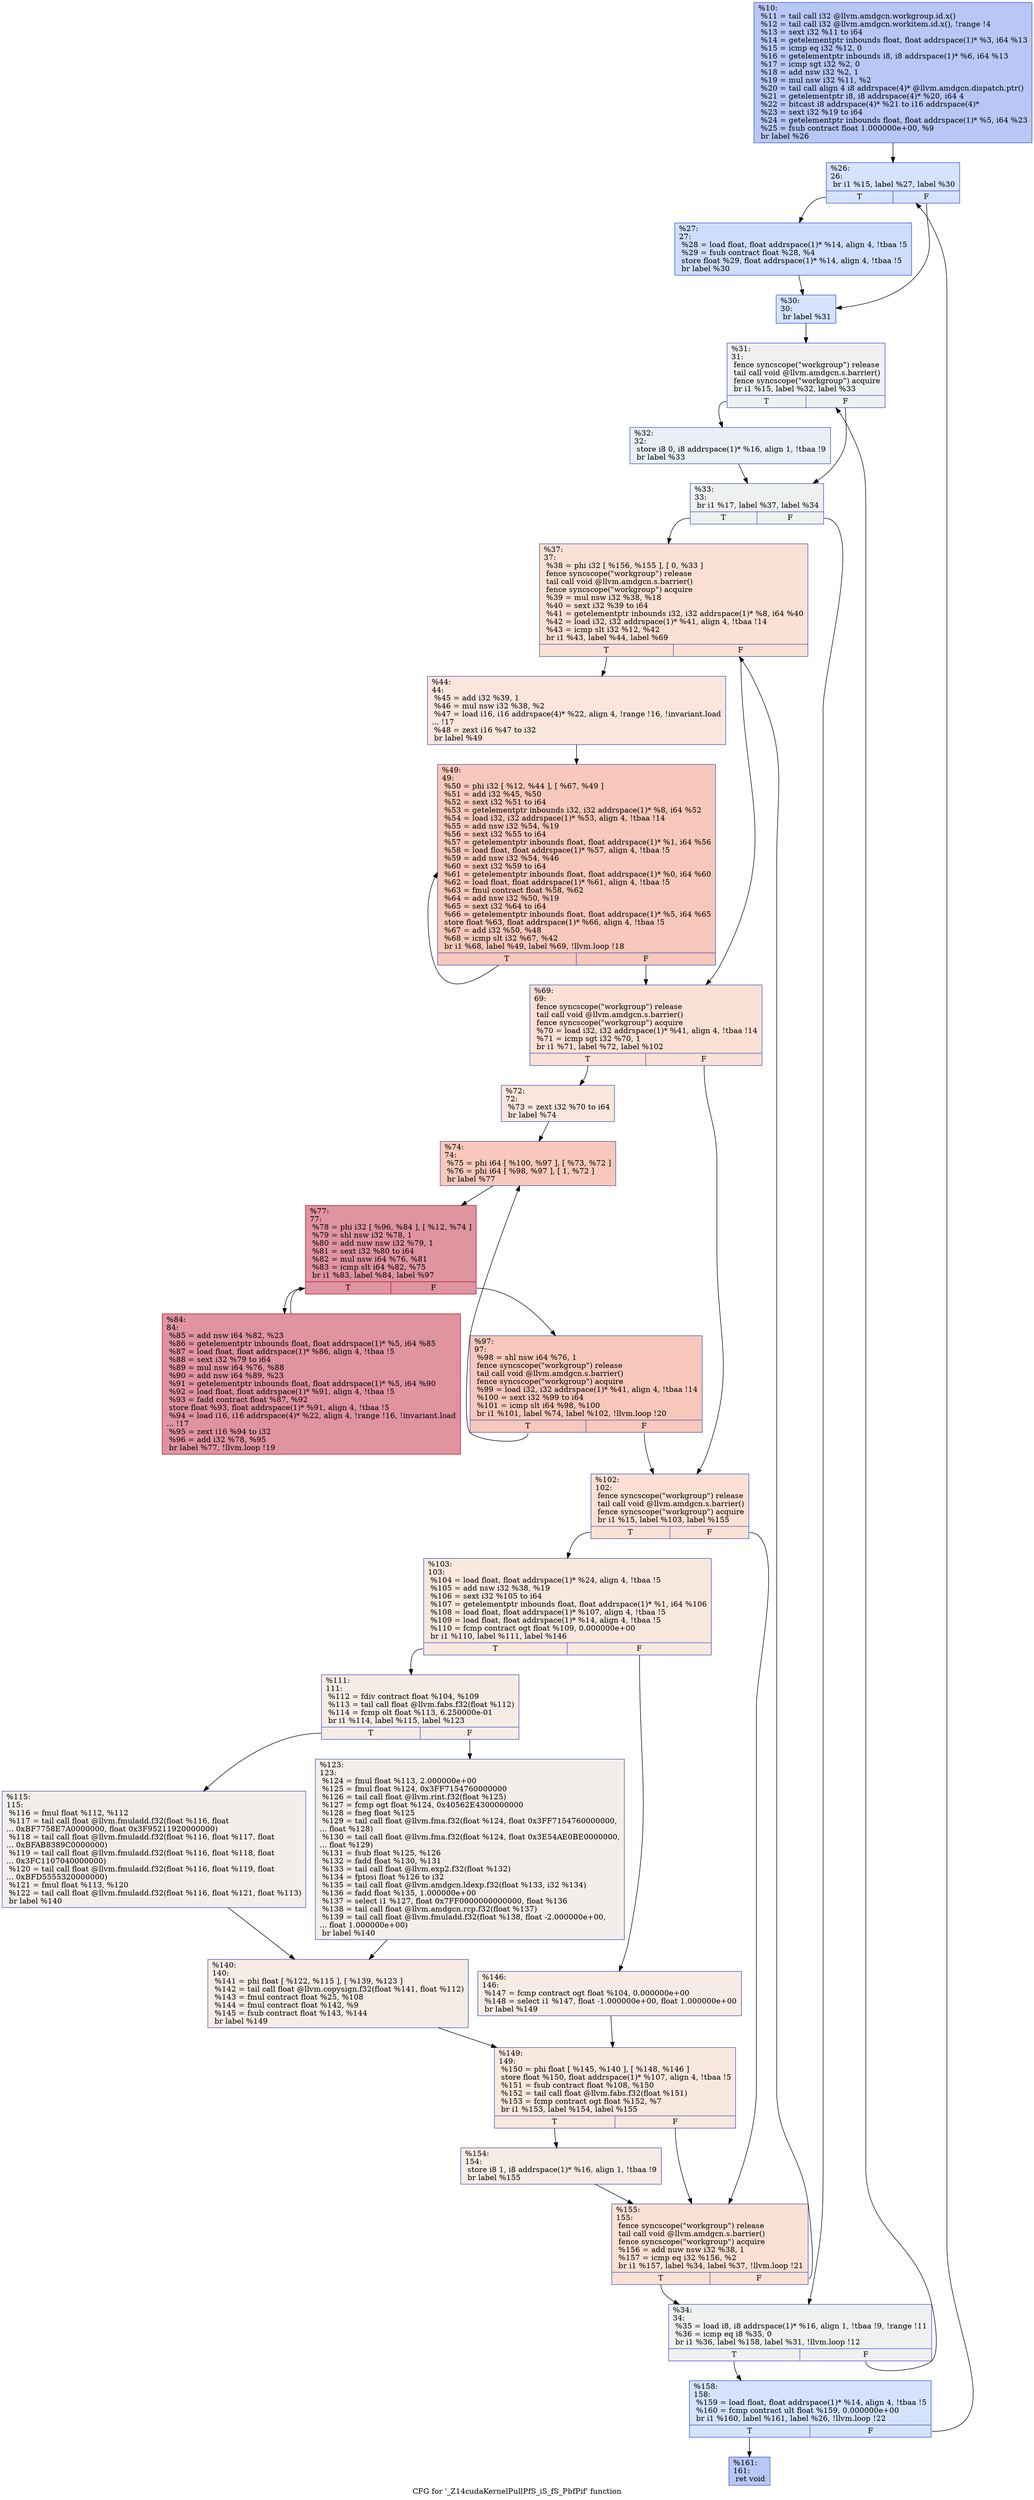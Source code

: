 digraph "CFG for '_Z14cudaKernelPullPfS_iS_fS_PbfPif' function" {
	label="CFG for '_Z14cudaKernelPullPfS_iS_fS_PbfPif' function";

	Node0x5f73ee0 [shape=record,color="#3d50c3ff", style=filled, fillcolor="#5f7fe870",label="{%10:\l  %11 = tail call i32 @llvm.amdgcn.workgroup.id.x()\l  %12 = tail call i32 @llvm.amdgcn.workitem.id.x(), !range !4\l  %13 = sext i32 %11 to i64\l  %14 = getelementptr inbounds float, float addrspace(1)* %3, i64 %13\l  %15 = icmp eq i32 %12, 0\l  %16 = getelementptr inbounds i8, i8 addrspace(1)* %6, i64 %13\l  %17 = icmp sgt i32 %2, 0\l  %18 = add nsw i32 %2, 1\l  %19 = mul nsw i32 %11, %2\l  %20 = tail call align 4 i8 addrspace(4)* @llvm.amdgcn.dispatch.ptr()\l  %21 = getelementptr i8, i8 addrspace(4)* %20, i64 4\l  %22 = bitcast i8 addrspace(4)* %21 to i16 addrspace(4)*\l  %23 = sext i32 %19 to i64\l  %24 = getelementptr inbounds float, float addrspace(1)* %5, i64 %23\l  %25 = fsub contract float 1.000000e+00, %9\l  br label %26\l}"];
	Node0x5f73ee0 -> Node0x5f77430;
	Node0x5f77430 [shape=record,color="#3d50c3ff", style=filled, fillcolor="#a1c0ff70",label="{%26:\l26:                                               \l  br i1 %15, label %27, label %30\l|{<s0>T|<s1>F}}"];
	Node0x5f77430:s0 -> Node0x5f77530;
	Node0x5f77430:s1 -> Node0x5f77580;
	Node0x5f77530 [shape=record,color="#3d50c3ff", style=filled, fillcolor="#8fb1fe70",label="{%27:\l27:                                               \l  %28 = load float, float addrspace(1)* %14, align 4, !tbaa !5\l  %29 = fsub contract float %28, %4\l  store float %29, float addrspace(1)* %14, align 4, !tbaa !5\l  br label %30\l}"];
	Node0x5f77530 -> Node0x5f77580;
	Node0x5f77580 [shape=record,color="#3d50c3ff", style=filled, fillcolor="#a1c0ff70",label="{%30:\l30:                                               \l  br label %31\l}"];
	Node0x5f77580 -> Node0x5f78030;
	Node0x5f78030 [shape=record,color="#3d50c3ff", style=filled, fillcolor="#dbdcde70",label="{%31:\l31:                                               \l  fence syncscope(\"workgroup\") release\l  tail call void @llvm.amdgcn.s.barrier()\l  fence syncscope(\"workgroup\") acquire\l  br i1 %15, label %32, label %33\l|{<s0>T|<s1>F}}"];
	Node0x5f78030:s0 -> Node0x5f78390;
	Node0x5f78030:s1 -> Node0x5f78420;
	Node0x5f78390 [shape=record,color="#3d50c3ff", style=filled, fillcolor="#cedaeb70",label="{%32:\l32:                                               \l  store i8 0, i8 addrspace(1)* %16, align 1, !tbaa !9\l  br label %33\l}"];
	Node0x5f78390 -> Node0x5f78420;
	Node0x5f78420 [shape=record,color="#3d50c3ff", style=filled, fillcolor="#dbdcde70",label="{%33:\l33:                                               \l  br i1 %17, label %37, label %34\l|{<s0>T|<s1>F}}"];
	Node0x5f78420:s0 -> Node0x5f788a0;
	Node0x5f78420:s1 -> Node0x5f788f0;
	Node0x5f788f0 [shape=record,color="#3d50c3ff", style=filled, fillcolor="#dbdcde70",label="{%34:\l34:                                               \l  %35 = load i8, i8 addrspace(1)* %16, align 1, !tbaa !9, !range !11\l  %36 = icmp eq i8 %35, 0\l  br i1 %36, label %158, label %31, !llvm.loop !12\l|{<s0>T|<s1>F}}"];
	Node0x5f788f0:s0 -> Node0x5f79280;
	Node0x5f788f0:s1 -> Node0x5f78030;
	Node0x5f788a0 [shape=record,color="#3d50c3ff", style=filled, fillcolor="#f7bca170",label="{%37:\l37:                                               \l  %38 = phi i32 [ %156, %155 ], [ 0, %33 ]\l  fence syncscope(\"workgroup\") release\l  tail call void @llvm.amdgcn.s.barrier()\l  fence syncscope(\"workgroup\") acquire\l  %39 = mul nsw i32 %38, %18\l  %40 = sext i32 %39 to i64\l  %41 = getelementptr inbounds i32, i32 addrspace(1)* %8, i64 %40\l  %42 = load i32, i32 addrspace(1)* %41, align 4, !tbaa !14\l  %43 = icmp slt i32 %12, %42\l  br i1 %43, label %44, label %69\l|{<s0>T|<s1>F}}"];
	Node0x5f788a0:s0 -> Node0x5f79c00;
	Node0x5f788a0:s1 -> Node0x5f79c90;
	Node0x5f79c00 [shape=record,color="#3d50c3ff", style=filled, fillcolor="#f3c7b170",label="{%44:\l44:                                               \l  %45 = add i32 %39, 1\l  %46 = mul nsw i32 %38, %2\l  %47 = load i16, i16 addrspace(4)* %22, align 4, !range !16, !invariant.load\l... !17\l  %48 = zext i16 %47 to i32\l  br label %49\l}"];
	Node0x5f79c00 -> Node0x5f7a250;
	Node0x5f7a250 [shape=record,color="#3d50c3ff", style=filled, fillcolor="#ed836670",label="{%49:\l49:                                               \l  %50 = phi i32 [ %12, %44 ], [ %67, %49 ]\l  %51 = add i32 %45, %50\l  %52 = sext i32 %51 to i64\l  %53 = getelementptr inbounds i32, i32 addrspace(1)* %8, i64 %52\l  %54 = load i32, i32 addrspace(1)* %53, align 4, !tbaa !14\l  %55 = add nsw i32 %54, %19\l  %56 = sext i32 %55 to i64\l  %57 = getelementptr inbounds float, float addrspace(1)* %1, i64 %56\l  %58 = load float, float addrspace(1)* %57, align 4, !tbaa !5\l  %59 = add nsw i32 %54, %46\l  %60 = sext i32 %59 to i64\l  %61 = getelementptr inbounds float, float addrspace(1)* %0, i64 %60\l  %62 = load float, float addrspace(1)* %61, align 4, !tbaa !5\l  %63 = fmul contract float %58, %62\l  %64 = add nsw i32 %50, %19\l  %65 = sext i32 %64 to i64\l  %66 = getelementptr inbounds float, float addrspace(1)* %5, i64 %65\l  store float %63, float addrspace(1)* %66, align 4, !tbaa !5\l  %67 = add i32 %50, %48\l  %68 = icmp slt i32 %67, %42\l  br i1 %68, label %49, label %69, !llvm.loop !18\l|{<s0>T|<s1>F}}"];
	Node0x5f7a250:s0 -> Node0x5f7a250;
	Node0x5f7a250:s1 -> Node0x5f79c90;
	Node0x5f79c90 [shape=record,color="#3d50c3ff", style=filled, fillcolor="#f7bca170",label="{%69:\l69:                                               \l  fence syncscope(\"workgroup\") release\l  tail call void @llvm.amdgcn.s.barrier()\l  fence syncscope(\"workgroup\") acquire\l  %70 = load i32, i32 addrspace(1)* %41, align 4, !tbaa !14\l  %71 = icmp sgt i32 %70, 1\l  br i1 %71, label %72, label %102\l|{<s0>T|<s1>F}}"];
	Node0x5f79c90:s0 -> Node0x5f7ba70;
	Node0x5f79c90:s1 -> Node0x5f7bac0;
	Node0x5f7ba70 [shape=record,color="#3d50c3ff", style=filled, fillcolor="#f3c7b170",label="{%72:\l72:                                               \l  %73 = zext i32 %70 to i64\l  br label %74\l}"];
	Node0x5f7ba70 -> Node0x5f7bc70;
	Node0x5f7bc70 [shape=record,color="#3d50c3ff", style=filled, fillcolor="#ed836670",label="{%74:\l74:                                               \l  %75 = phi i64 [ %100, %97 ], [ %73, %72 ]\l  %76 = phi i64 [ %98, %97 ], [ 1, %72 ]\l  br label %77\l}"];
	Node0x5f7bc70 -> Node0x5f7bf60;
	Node0x5f7bf60 [shape=record,color="#b70d28ff", style=filled, fillcolor="#b70d2870",label="{%77:\l77:                                               \l  %78 = phi i32 [ %96, %84 ], [ %12, %74 ]\l  %79 = shl nsw i32 %78, 1\l  %80 = add nuw nsw i32 %79, 1\l  %81 = sext i32 %80 to i64\l  %82 = mul nsw i64 %76, %81\l  %83 = icmp slt i64 %82, %75\l  br i1 %83, label %84, label %97\l|{<s0>T|<s1>F}}"];
	Node0x5f7bf60:s0 -> Node0x5f7c090;
	Node0x5f7bf60:s1 -> Node0x5f7bd30;
	Node0x5f7c090 [shape=record,color="#b70d28ff", style=filled, fillcolor="#b70d2870",label="{%84:\l84:                                               \l  %85 = add nsw i64 %82, %23\l  %86 = getelementptr inbounds float, float addrspace(1)* %5, i64 %85\l  %87 = load float, float addrspace(1)* %86, align 4, !tbaa !5\l  %88 = sext i32 %79 to i64\l  %89 = mul nsw i64 %76, %88\l  %90 = add nsw i64 %89, %23\l  %91 = getelementptr inbounds float, float addrspace(1)* %5, i64 %90\l  %92 = load float, float addrspace(1)* %91, align 4, !tbaa !5\l  %93 = fadd contract float %87, %92\l  store float %93, float addrspace(1)* %91, align 4, !tbaa !5\l  %94 = load i16, i16 addrspace(4)* %22, align 4, !range !16, !invariant.load\l... !17\l  %95 = zext i16 %94 to i32\l  %96 = add i32 %78, %95\l  br label %77, !llvm.loop !19\l}"];
	Node0x5f7c090 -> Node0x5f7bf60;
	Node0x5f7bd30 [shape=record,color="#3d50c3ff", style=filled, fillcolor="#ed836670",label="{%97:\l97:                                               \l  %98 = shl nsw i64 %76, 1\l  fence syncscope(\"workgroup\") release\l  tail call void @llvm.amdgcn.s.barrier()\l  fence syncscope(\"workgroup\") acquire\l  %99 = load i32, i32 addrspace(1)* %41, align 4, !tbaa !14\l  %100 = sext i32 %99 to i64\l  %101 = icmp slt i64 %98, %100\l  br i1 %101, label %74, label %102, !llvm.loop !20\l|{<s0>T|<s1>F}}"];
	Node0x5f7bd30:s0 -> Node0x5f7bc70;
	Node0x5f7bd30:s1 -> Node0x5f7bac0;
	Node0x5f7bac0 [shape=record,color="#3d50c3ff", style=filled, fillcolor="#f7bca170",label="{%102:\l102:                                              \l  fence syncscope(\"workgroup\") release\l  tail call void @llvm.amdgcn.s.barrier()\l  fence syncscope(\"workgroup\") acquire\l  br i1 %15, label %103, label %155\l|{<s0>T|<s1>F}}"];
	Node0x5f7bac0:s0 -> Node0x5f7dfd0;
	Node0x5f7bac0:s1 -> Node0x5f79500;
	Node0x5f7dfd0 [shape=record,color="#3d50c3ff", style=filled, fillcolor="#f2cab570",label="{%103:\l103:                                              \l  %104 = load float, float addrspace(1)* %24, align 4, !tbaa !5\l  %105 = add nsw i32 %38, %19\l  %106 = sext i32 %105 to i64\l  %107 = getelementptr inbounds float, float addrspace(1)* %1, i64 %106\l  %108 = load float, float addrspace(1)* %107, align 4, !tbaa !5\l  %109 = load float, float addrspace(1)* %14, align 4, !tbaa !5\l  %110 = fcmp contract ogt float %109, 0.000000e+00\l  br i1 %110, label %111, label %146\l|{<s0>T|<s1>F}}"];
	Node0x5f7dfd0:s0 -> Node0x5f7e450;
	Node0x5f7dfd0:s1 -> Node0x5f7e4e0;
	Node0x5f7e450 [shape=record,color="#3d50c3ff", style=filled, fillcolor="#ecd3c570",label="{%111:\l111:                                              \l  %112 = fdiv contract float %104, %109\l  %113 = tail call float @llvm.fabs.f32(float %112)\l  %114 = fcmp olt float %113, 6.250000e-01\l  br i1 %114, label %115, label %123\l|{<s0>T|<s1>F}}"];
	Node0x5f7e450:s0 -> Node0x5f7e900;
	Node0x5f7e450:s1 -> Node0x5f7e990;
	Node0x5f7e900 [shape=record,color="#3d50c3ff", style=filled, fillcolor="#e3d9d370",label="{%115:\l115:                                              \l  %116 = fmul float %112, %112\l  %117 = tail call float @llvm.fmuladd.f32(float %116, float\l... 0xBF7758E7A0000000, float 0x3F95211920000000)\l  %118 = tail call float @llvm.fmuladd.f32(float %116, float %117, float\l... 0xBFAB8389C0000000)\l  %119 = tail call float @llvm.fmuladd.f32(float %116, float %118, float\l... 0x3FC1107040000000)\l  %120 = tail call float @llvm.fmuladd.f32(float %116, float %119, float\l... 0xBFD5555320000000)\l  %121 = fmul float %113, %120\l  %122 = tail call float @llvm.fmuladd.f32(float %116, float %121, float %113)\l  br label %140\l}"];
	Node0x5f7e900 -> Node0x5f7f490;
	Node0x5f7e990 [shape=record,color="#3d50c3ff", style=filled, fillcolor="#e3d9d370",label="{%123:\l123:                                              \l  %124 = fmul float %113, 2.000000e+00\l  %125 = fmul float %124, 0x3FF7154760000000\l  %126 = tail call float @llvm.rint.f32(float %125)\l  %127 = fcmp ogt float %124, 0x40562E4300000000\l  %128 = fneg float %125\l  %129 = tail call float @llvm.fma.f32(float %124, float 0x3FF7154760000000,\l... float %128)\l  %130 = tail call float @llvm.fma.f32(float %124, float 0x3E54AE0BE0000000,\l... float %129)\l  %131 = fsub float %125, %126\l  %132 = fadd float %130, %131\l  %133 = tail call float @llvm.exp2.f32(float %132)\l  %134 = fptosi float %126 to i32\l  %135 = tail call float @llvm.amdgcn.ldexp.f32(float %133, i32 %134)\l  %136 = fadd float %135, 1.000000e+00\l  %137 = select i1 %127, float 0x7FF0000000000000, float %136\l  %138 = tail call float @llvm.amdgcn.rcp.f32(float %137)\l  %139 = tail call float @llvm.fmuladd.f32(float %138, float -2.000000e+00,\l... float 1.000000e+00)\l  br label %140\l}"];
	Node0x5f7e990 -> Node0x5f7f490;
	Node0x5f7f490 [shape=record,color="#3d50c3ff", style=filled, fillcolor="#ecd3c570",label="{%140:\l140:                                              \l  %141 = phi float [ %122, %115 ], [ %139, %123 ]\l  %142 = tail call float @llvm.copysign.f32(float %141, float %112)\l  %143 = fmul contract float %25, %108\l  %144 = fmul contract float %142, %9\l  %145 = fsub contract float %143, %144\l  br label %149\l}"];
	Node0x5f7f490 -> Node0x5f81200;
	Node0x5f7e4e0 [shape=record,color="#3d50c3ff", style=filled, fillcolor="#ecd3c570",label="{%146:\l146:                                              \l  %147 = fcmp contract ogt float %104, 0.000000e+00\l  %148 = select i1 %147, float -1.000000e+00, float 1.000000e+00\l  br label %149\l}"];
	Node0x5f7e4e0 -> Node0x5f81200;
	Node0x5f81200 [shape=record,color="#3d50c3ff", style=filled, fillcolor="#f2cab570",label="{%149:\l149:                                              \l  %150 = phi float [ %145, %140 ], [ %148, %146 ]\l  store float %150, float addrspace(1)* %107, align 4, !tbaa !5\l  %151 = fsub contract float %108, %150\l  %152 = tail call float @llvm.fabs.f32(float %151)\l  %153 = fcmp contract ogt float %152, %7\l  br i1 %153, label %154, label %155\l|{<s0>T|<s1>F}}"];
	Node0x5f81200:s0 -> Node0x5f81820;
	Node0x5f81200:s1 -> Node0x5f79500;
	Node0x5f81820 [shape=record,color="#3d50c3ff", style=filled, fillcolor="#ecd3c570",label="{%154:\l154:                                              \l  store i8 1, i8 addrspace(1)* %16, align 1, !tbaa !9\l  br label %155\l}"];
	Node0x5f81820 -> Node0x5f79500;
	Node0x5f79500 [shape=record,color="#3d50c3ff", style=filled, fillcolor="#f7bca170",label="{%155:\l155:                                              \l  fence syncscope(\"workgroup\") release\l  tail call void @llvm.amdgcn.s.barrier()\l  fence syncscope(\"workgroup\") acquire\l  %156 = add nuw nsw i32 %38, 1\l  %157 = icmp eq i32 %156, %2\l  br i1 %157, label %34, label %37, !llvm.loop !21\l|{<s0>T|<s1>F}}"];
	Node0x5f79500:s0 -> Node0x5f788f0;
	Node0x5f79500:s1 -> Node0x5f788a0;
	Node0x5f79280 [shape=record,color="#3d50c3ff", style=filled, fillcolor="#a1c0ff70",label="{%158:\l158:                                              \l  %159 = load float, float addrspace(1)* %14, align 4, !tbaa !5\l  %160 = fcmp contract ult float %159, 0.000000e+00\l  br i1 %160, label %161, label %26, !llvm.loop !22\l|{<s0>T|<s1>F}}"];
	Node0x5f79280:s0 -> Node0x5f81f10;
	Node0x5f79280:s1 -> Node0x5f77430;
	Node0x5f81f10 [shape=record,color="#3d50c3ff", style=filled, fillcolor="#5f7fe870",label="{%161:\l161:                                              \l  ret void\l}"];
}
